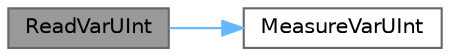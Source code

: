 digraph "ReadVarUInt"
{
 // INTERACTIVE_SVG=YES
 // LATEX_PDF_SIZE
  bgcolor="transparent";
  edge [fontname=Helvetica,fontsize=10,labelfontname=Helvetica,labelfontsize=10];
  node [fontname=Helvetica,fontsize=10,shape=box,height=0.2,width=0.4];
  rankdir="LR";
  Node1 [id="Node000001",label="ReadVarUInt",height=0.2,width=0.4,color="gray40", fillcolor="grey60", style="filled", fontcolor="black",tooltip="Read a variable-length unsigned integer."];
  Node1 -> Node2 [id="edge1_Node000001_Node000002",color="steelblue1",style="solid",tooltip=" "];
  Node2 [id="Node000002",label="MeasureVarUInt",height=0.2,width=0.4,color="grey40", fillcolor="white", style="filled",URL="$df/da5/VarInt_8h.html#a6a7806d080caa996deb9ae7994f53a79",tooltip="Measure the length in bytes (1-9) of an encoded variable-length integer."];
}

